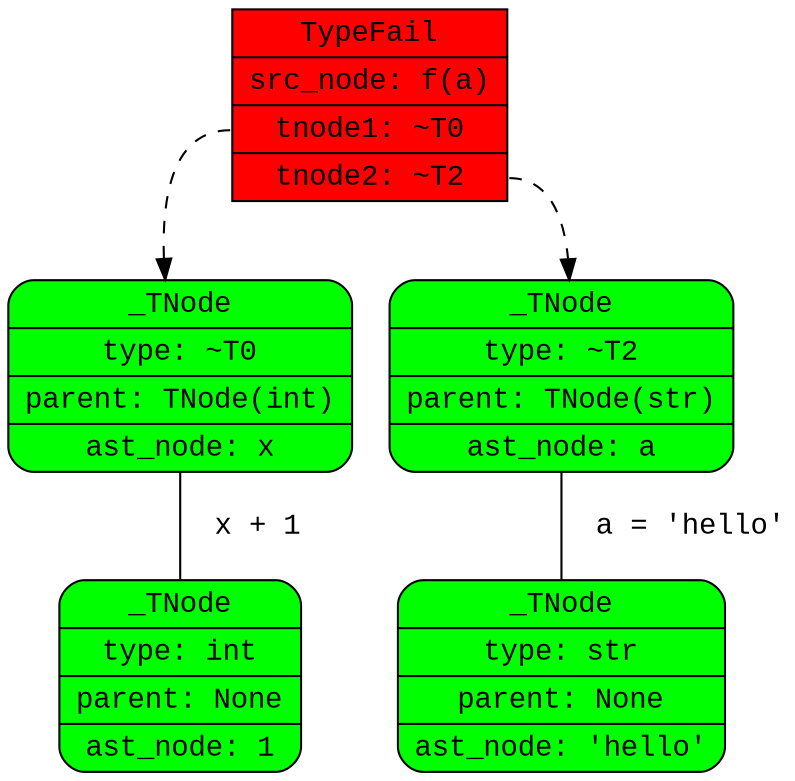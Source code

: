 digraph {

    node[fontname="Courier New"];
    edge[fontname="Courier New"];


    #TypeFail nodes
    fail [label="{<node> TypeFail
        |<src>src_node: f(a)
        |<tn1>tnode1: ~T0
        |<tn2>tnode2: ~T2
    }"][shape=record style=filled fillcolor=red];


    #TNodes
    node[ shape = MRecord style=filled fillcolor=green ];
    int [label="{_TNode|type: int|parent: None|ast_node: 1}" shape=Mrecord];
    str [label="{_TNode|type: str|parent: None|ast_node: 'hello'}" shape=Mrecord];
    t0 [label="{_TNode|type: ~T0|<p>parent: TNode(int)|ast_node: x}" shape=Mrecord];
    t2 [label="{_TNode|type: ~T2|<p>parent: TNode(str)|ast_node: a}" shape=Mrecord];
    int -> t0 [dir=none style="solid" label="  x + 1"];
    str -> t2 [dir=none style="solid" label="  a = 'hello'"]
    fail:"tn1" -> t0 [style=dashed];
    fail:"tn2" -> t2 [style=dashed];

    {rank=min fail}
    {rank=max int str}

}